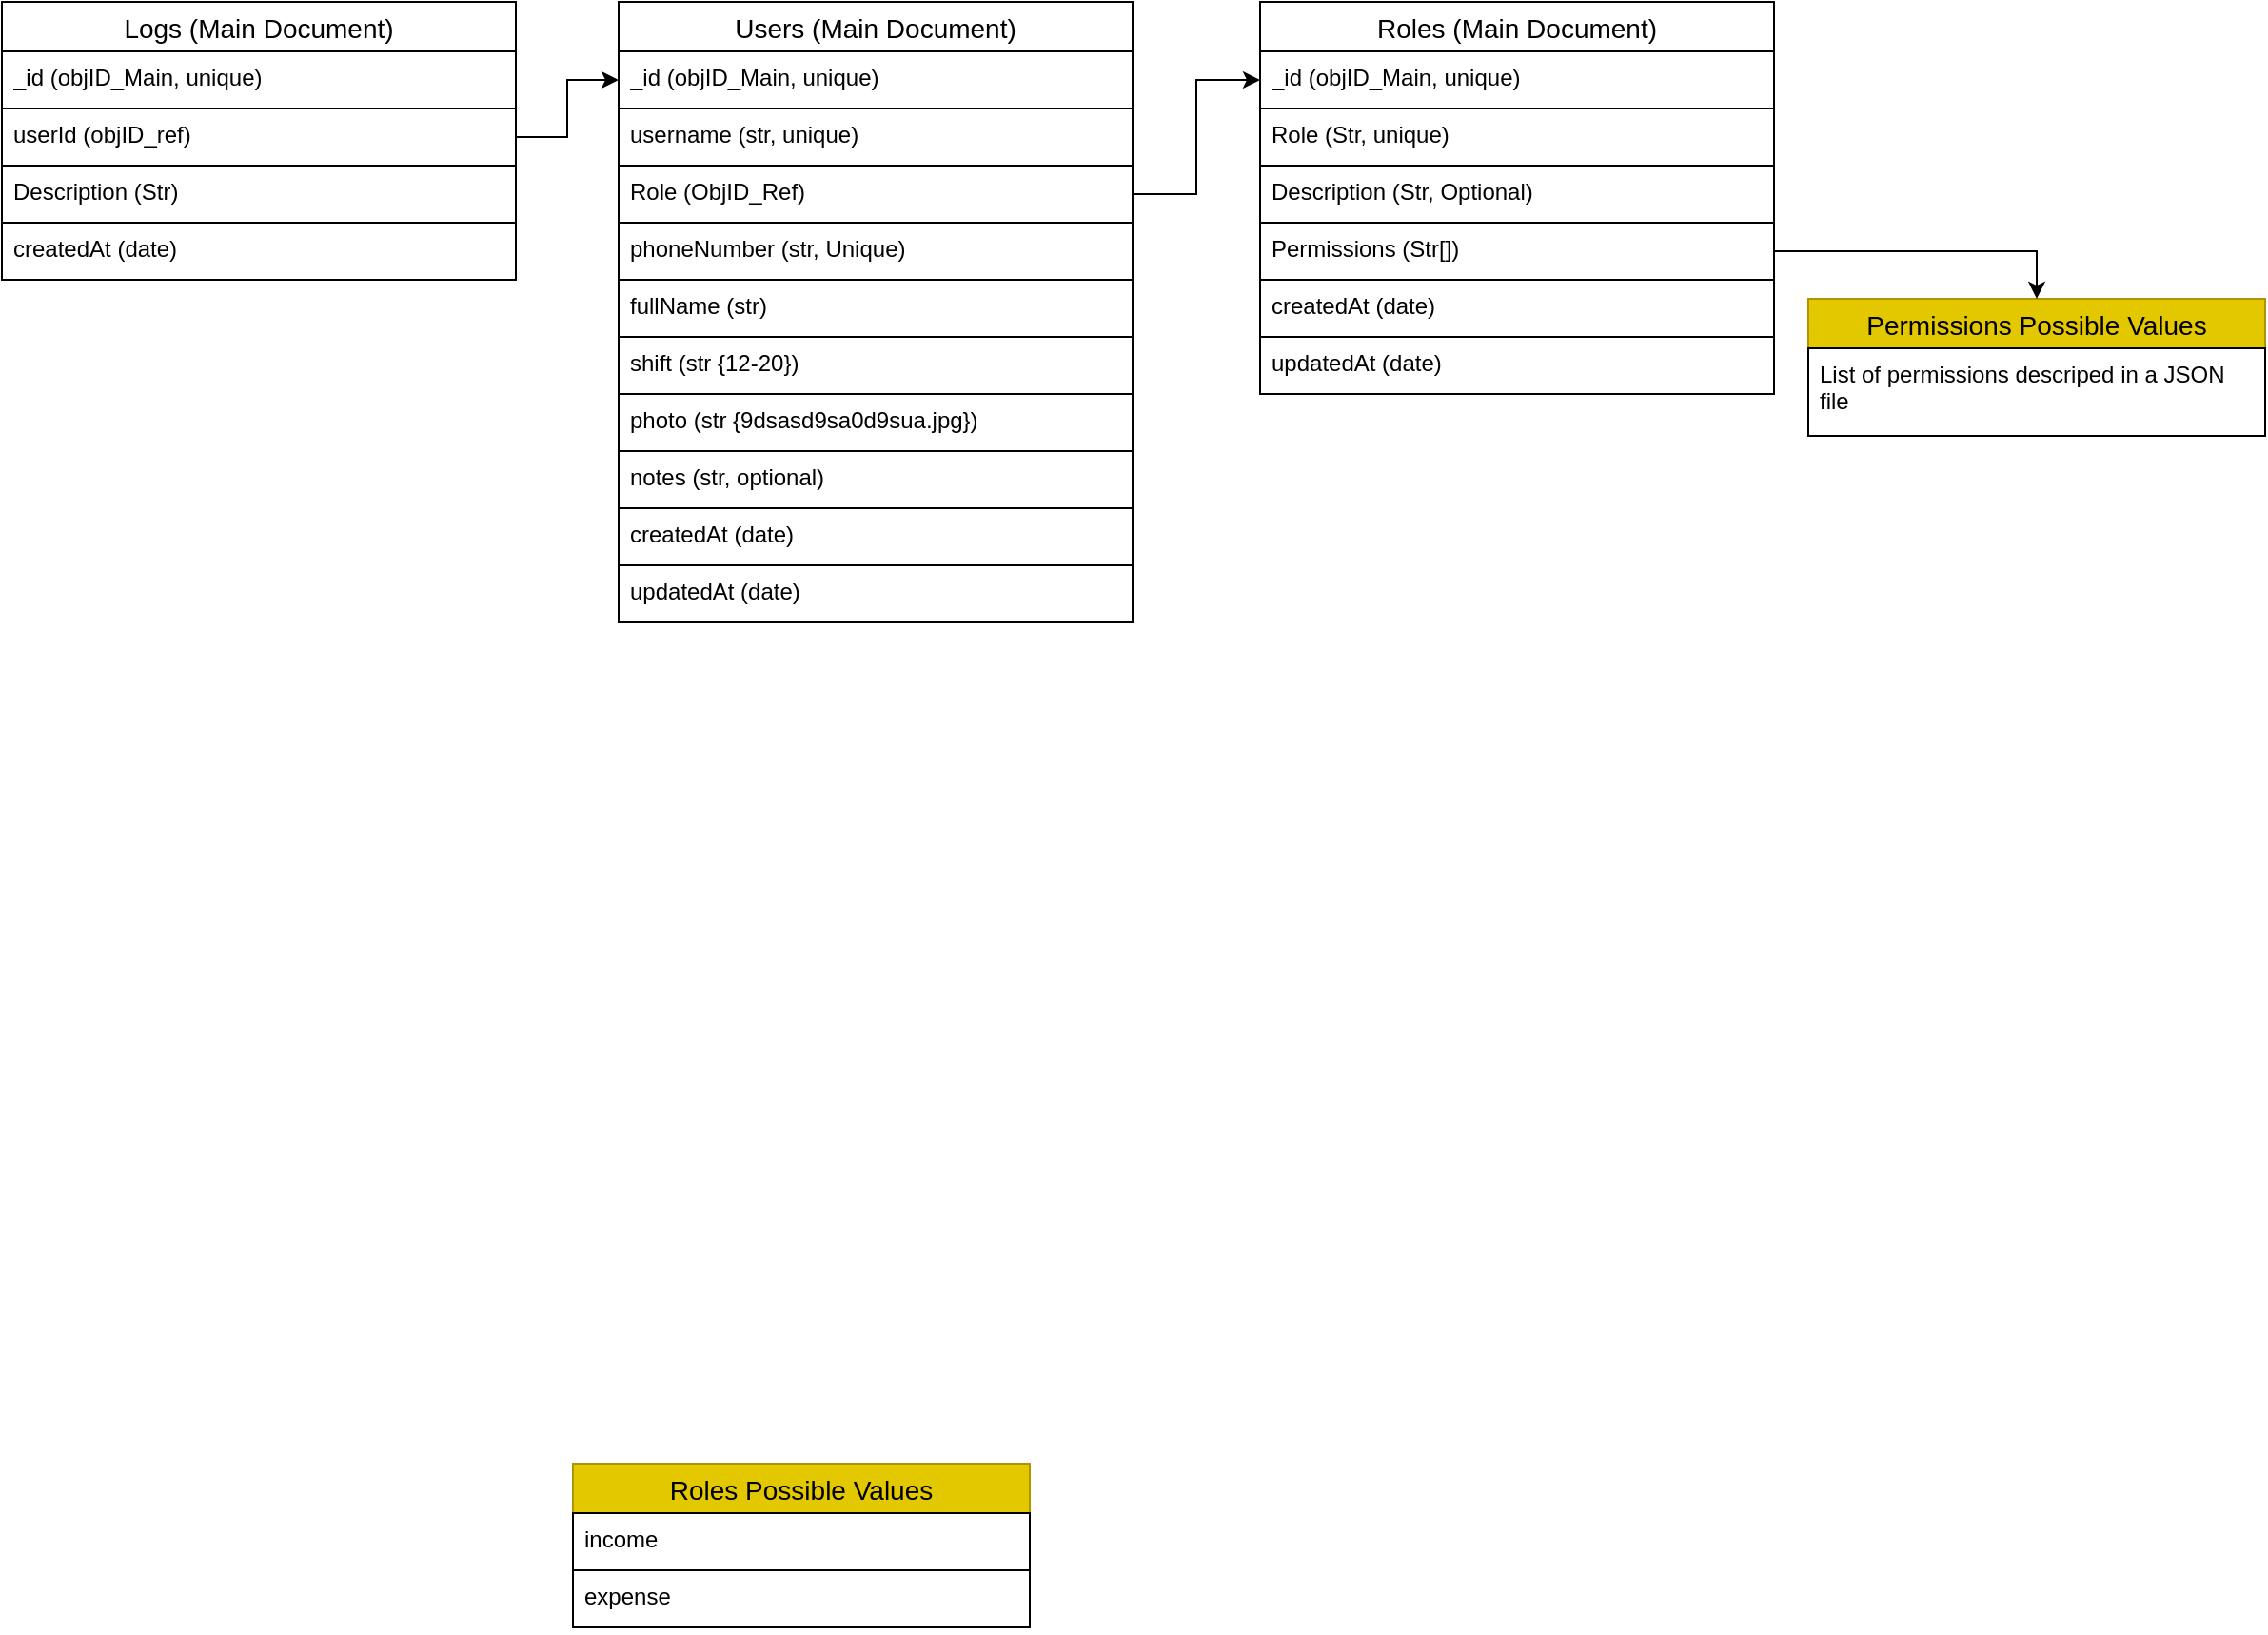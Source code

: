 <mxfile version="23.1.5" type="device">
  <diagram name="Page-1" id="WmKcBqQ57zAdK9sFzErc">
    <mxGraphModel dx="1242" dy="3453" grid="1" gridSize="12" guides="1" tooltips="1" connect="1" arrows="1" fold="1" page="1" pageScale="1" pageWidth="1600" pageHeight="900" math="0" shadow="0">
      <root>
        <mxCell id="0" />
        <mxCell id="1" parent="0" />
        <mxCell id="fqKE6zB5EEerR9ECs1fo-22" value="Users (Main Document)" style="swimlane;fontStyle=0;childLayout=stackLayout;horizontal=1;startSize=26;horizontalStack=0;resizeParent=1;resizeParentMax=0;resizeLast=0;collapsible=1;marginBottom=0;align=center;fontSize=14;" parent="1" vertex="1">
          <mxGeometry x="348" y="-2676" width="270" height="326" as="geometry" />
        </mxCell>
        <mxCell id="fqKE6zB5EEerR9ECs1fo-23" value="_id (objID_Main, unique)" style="text;strokeColor=default;fillColor=none;spacingLeft=4;spacingRight=4;overflow=hidden;rotatable=0;points=[[0,0.5],[1,0.5]];portConstraint=eastwest;fontSize=12;whiteSpace=wrap;html=1;" parent="fqKE6zB5EEerR9ECs1fo-22" vertex="1">
          <mxGeometry y="26" width="270" height="30" as="geometry" />
        </mxCell>
        <mxCell id="fqKE6zB5EEerR9ECs1fo-24" value="username (str, unique)" style="text;strokeColor=default;fillColor=none;spacingLeft=4;spacingRight=4;overflow=hidden;rotatable=0;points=[[0,0.5],[1,0.5]];portConstraint=eastwest;fontSize=12;whiteSpace=wrap;html=1;" parent="fqKE6zB5EEerR9ECs1fo-22" vertex="1">
          <mxGeometry y="56" width="270" height="30" as="geometry" />
        </mxCell>
        <mxCell id="fqKE6zB5EEerR9ECs1fo-25" value="Role (ObjID_Ref)" style="text;strokeColor=default;fillColor=none;spacingLeft=4;spacingRight=4;overflow=hidden;rotatable=0;points=[[0,0.5],[1,0.5]];portConstraint=eastwest;fontSize=12;whiteSpace=wrap;html=1;" parent="fqKE6zB5EEerR9ECs1fo-22" vertex="1">
          <mxGeometry y="86" width="270" height="30" as="geometry" />
        </mxCell>
        <mxCell id="fqKE6zB5EEerR9ECs1fo-26" value="phoneNumber (str, Unique)" style="text;strokeColor=default;fillColor=none;spacingLeft=4;spacingRight=4;overflow=hidden;rotatable=0;points=[[0,0.5],[1,0.5]];portConstraint=eastwest;fontSize=12;whiteSpace=wrap;html=1;" parent="fqKE6zB5EEerR9ECs1fo-22" vertex="1">
          <mxGeometry y="116" width="270" height="30" as="geometry" />
        </mxCell>
        <mxCell id="fqKE6zB5EEerR9ECs1fo-27" value="fullName (str)" style="text;strokeColor=default;fillColor=none;spacingLeft=4;spacingRight=4;overflow=hidden;rotatable=0;points=[[0,0.5],[1,0.5]];portConstraint=eastwest;fontSize=12;whiteSpace=wrap;html=1;" parent="fqKE6zB5EEerR9ECs1fo-22" vertex="1">
          <mxGeometry y="146" width="270" height="30" as="geometry" />
        </mxCell>
        <mxCell id="VtLQyyie0HYu_kLya5Lu-18" value="shift (str {12-20})" style="text;strokeColor=default;fillColor=none;spacingLeft=4;spacingRight=4;overflow=hidden;rotatable=0;points=[[0,0.5],[1,0.5]];portConstraint=eastwest;fontSize=12;whiteSpace=wrap;html=1;" vertex="1" parent="fqKE6zB5EEerR9ECs1fo-22">
          <mxGeometry y="176" width="270" height="30" as="geometry" />
        </mxCell>
        <mxCell id="VtLQyyie0HYu_kLya5Lu-20" value="photo (str {9dsasd9sa0d9sua.jpg})" style="text;strokeColor=default;fillColor=none;spacingLeft=4;spacingRight=4;overflow=hidden;rotatable=0;points=[[0,0.5],[1,0.5]];portConstraint=eastwest;fontSize=12;whiteSpace=wrap;html=1;" vertex="1" parent="fqKE6zB5EEerR9ECs1fo-22">
          <mxGeometry y="206" width="270" height="30" as="geometry" />
        </mxCell>
        <mxCell id="fqKE6zB5EEerR9ECs1fo-28" value="notes (str, optional)" style="text;strokeColor=default;fillColor=none;spacingLeft=4;spacingRight=4;overflow=hidden;rotatable=0;points=[[0,0.5],[1,0.5]];portConstraint=eastwest;fontSize=12;whiteSpace=wrap;html=1;" parent="fqKE6zB5EEerR9ECs1fo-22" vertex="1">
          <mxGeometry y="236" width="270" height="30" as="geometry" />
        </mxCell>
        <mxCell id="fqKE6zB5EEerR9ECs1fo-30" value="createdAt (date)&amp;nbsp;" style="text;strokeColor=default;fillColor=none;spacingLeft=4;spacingRight=4;overflow=hidden;rotatable=0;points=[[0,0.5],[1,0.5]];portConstraint=eastwest;fontSize=12;whiteSpace=wrap;html=1;" parent="fqKE6zB5EEerR9ECs1fo-22" vertex="1">
          <mxGeometry y="266" width="270" height="30" as="geometry" />
        </mxCell>
        <mxCell id="fqKE6zB5EEerR9ECs1fo-31" value="updatedAt (date)" style="text;strokeColor=default;fillColor=none;spacingLeft=4;spacingRight=4;overflow=hidden;rotatable=0;points=[[0,0.5],[1,0.5]];portConstraint=eastwest;fontSize=12;whiteSpace=wrap;html=1;" parent="fqKE6zB5EEerR9ECs1fo-22" vertex="1">
          <mxGeometry y="296" width="270" height="30" as="geometry" />
        </mxCell>
        <mxCell id="fqKE6zB5EEerR9ECs1fo-90" value="Permissions Possible Values" style="swimlane;fontStyle=0;childLayout=stackLayout;horizontal=1;startSize=26;horizontalStack=0;resizeParent=1;resizeParentMax=0;resizeLast=0;collapsible=1;marginBottom=0;align=center;fontSize=14;fillColor=#e3c800;strokeColor=#B09500;fontColor=#000000;" parent="1" vertex="1">
          <mxGeometry x="973" y="-2520" width="240" height="72" as="geometry" />
        </mxCell>
        <mxCell id="fqKE6zB5EEerR9ECs1fo-91" value="List of permissions descriped in a JSON file" style="text;strokeColor=default;fillColor=none;spacingLeft=4;spacingRight=4;overflow=hidden;rotatable=0;points=[[0,0.5],[1,0.5]];portConstraint=eastwest;fontSize=12;whiteSpace=wrap;html=1;" parent="fqKE6zB5EEerR9ECs1fo-90" vertex="1">
          <mxGeometry y="26" width="240" height="46" as="geometry" />
        </mxCell>
        <mxCell id="VtLQyyie0HYu_kLya5Lu-1" value="Roles (Main Document)" style="swimlane;fontStyle=0;childLayout=stackLayout;horizontal=1;startSize=26;horizontalStack=0;resizeParent=1;resizeParentMax=0;resizeLast=0;collapsible=1;marginBottom=0;align=center;fontSize=14;" vertex="1" parent="1">
          <mxGeometry x="685" y="-2676" width="270" height="206" as="geometry" />
        </mxCell>
        <mxCell id="VtLQyyie0HYu_kLya5Lu-2" value="_id (objID_Main, unique)" style="text;strokeColor=default;fillColor=none;spacingLeft=4;spacingRight=4;overflow=hidden;rotatable=0;points=[[0,0.5],[1,0.5]];portConstraint=eastwest;fontSize=12;whiteSpace=wrap;html=1;" vertex="1" parent="VtLQyyie0HYu_kLya5Lu-1">
          <mxGeometry y="26" width="270" height="30" as="geometry" />
        </mxCell>
        <mxCell id="VtLQyyie0HYu_kLya5Lu-3" value="Role (Str, unique)" style="text;strokeColor=default;fillColor=none;spacingLeft=4;spacingRight=4;overflow=hidden;rotatable=0;points=[[0,0.5],[1,0.5]];portConstraint=eastwest;fontSize=12;whiteSpace=wrap;html=1;" vertex="1" parent="VtLQyyie0HYu_kLya5Lu-1">
          <mxGeometry y="56" width="270" height="30" as="geometry" />
        </mxCell>
        <mxCell id="VtLQyyie0HYu_kLya5Lu-4" value="Description (Str, Optional)" style="text;strokeColor=default;fillColor=none;spacingLeft=4;spacingRight=4;overflow=hidden;rotatable=0;points=[[0,0.5],[1,0.5]];portConstraint=eastwest;fontSize=12;whiteSpace=wrap;html=1;" vertex="1" parent="VtLQyyie0HYu_kLya5Lu-1">
          <mxGeometry y="86" width="270" height="30" as="geometry" />
        </mxCell>
        <mxCell id="VtLQyyie0HYu_kLya5Lu-5" value="Permissions (Str[])" style="text;strokeColor=default;fillColor=none;spacingLeft=4;spacingRight=4;overflow=hidden;rotatable=0;points=[[0,0.5],[1,0.5]];portConstraint=eastwest;fontSize=12;whiteSpace=wrap;html=1;" vertex="1" parent="VtLQyyie0HYu_kLya5Lu-1">
          <mxGeometry y="116" width="270" height="30" as="geometry" />
        </mxCell>
        <mxCell id="VtLQyyie0HYu_kLya5Lu-8" value="createdAt (date)&amp;nbsp;" style="text;strokeColor=default;fillColor=none;spacingLeft=4;spacingRight=4;overflow=hidden;rotatable=0;points=[[0,0.5],[1,0.5]];portConstraint=eastwest;fontSize=12;whiteSpace=wrap;html=1;" vertex="1" parent="VtLQyyie0HYu_kLya5Lu-1">
          <mxGeometry y="146" width="270" height="30" as="geometry" />
        </mxCell>
        <mxCell id="VtLQyyie0HYu_kLya5Lu-9" value="updatedAt (date)" style="text;strokeColor=default;fillColor=none;spacingLeft=4;spacingRight=4;overflow=hidden;rotatable=0;points=[[0,0.5],[1,0.5]];portConstraint=eastwest;fontSize=12;whiteSpace=wrap;html=1;" vertex="1" parent="VtLQyyie0HYu_kLya5Lu-1">
          <mxGeometry y="176" width="270" height="30" as="geometry" />
        </mxCell>
        <mxCell id="VtLQyyie0HYu_kLya5Lu-10" value="Roles Possible Values" style="swimlane;fontStyle=0;childLayout=stackLayout;horizontal=1;startSize=26;horizontalStack=0;resizeParent=1;resizeParentMax=0;resizeLast=0;collapsible=1;marginBottom=0;align=center;fontSize=14;fillColor=#e3c800;strokeColor=#B09500;fontColor=#000000;" vertex="1" parent="1">
          <mxGeometry x="324" y="-1908" width="240" height="86" as="geometry" />
        </mxCell>
        <mxCell id="VtLQyyie0HYu_kLya5Lu-11" value="income" style="text;strokeColor=default;fillColor=none;spacingLeft=4;spacingRight=4;overflow=hidden;rotatable=0;points=[[0,0.5],[1,0.5]];portConstraint=eastwest;fontSize=12;whiteSpace=wrap;html=1;" vertex="1" parent="VtLQyyie0HYu_kLya5Lu-10">
          <mxGeometry y="26" width="240" height="30" as="geometry" />
        </mxCell>
        <mxCell id="VtLQyyie0HYu_kLya5Lu-12" value="expense" style="text;strokeColor=default;fillColor=none;spacingLeft=4;spacingRight=4;overflow=hidden;rotatable=0;points=[[0,0.5],[1,0.5]];portConstraint=eastwest;fontSize=12;whiteSpace=wrap;html=1;" vertex="1" parent="VtLQyyie0HYu_kLya5Lu-10">
          <mxGeometry y="56" width="240" height="30" as="geometry" />
        </mxCell>
        <mxCell id="VtLQyyie0HYu_kLya5Lu-15" style="edgeStyle=orthogonalEdgeStyle;rounded=0;orthogonalLoop=1;jettySize=auto;html=1;exitX=1;exitY=0.5;exitDx=0;exitDy=0;entryX=0.5;entryY=0;entryDx=0;entryDy=0;" edge="1" parent="1" source="VtLQyyie0HYu_kLya5Lu-5" target="fqKE6zB5EEerR9ECs1fo-90">
          <mxGeometry relative="1" as="geometry" />
        </mxCell>
        <mxCell id="VtLQyyie0HYu_kLya5Lu-16" style="edgeStyle=orthogonalEdgeStyle;rounded=0;orthogonalLoop=1;jettySize=auto;html=1;exitX=1;exitY=0.5;exitDx=0;exitDy=0;entryX=0;entryY=0.5;entryDx=0;entryDy=0;" edge="1" parent="1" source="fqKE6zB5EEerR9ECs1fo-25" target="VtLQyyie0HYu_kLya5Lu-2">
          <mxGeometry relative="1" as="geometry" />
        </mxCell>
        <mxCell id="VtLQyyie0HYu_kLya5Lu-21" value="Logs (Main Document)" style="swimlane;fontStyle=0;childLayout=stackLayout;horizontal=1;startSize=26;horizontalStack=0;resizeParent=1;resizeParentMax=0;resizeLast=0;collapsible=1;marginBottom=0;align=center;fontSize=14;" vertex="1" parent="1">
          <mxGeometry x="24" y="-2676" width="270" height="146" as="geometry" />
        </mxCell>
        <mxCell id="VtLQyyie0HYu_kLya5Lu-22" value="_id (objID_Main, unique)" style="text;strokeColor=default;fillColor=none;spacingLeft=4;spacingRight=4;overflow=hidden;rotatable=0;points=[[0,0.5],[1,0.5]];portConstraint=eastwest;fontSize=12;whiteSpace=wrap;html=1;" vertex="1" parent="VtLQyyie0HYu_kLya5Lu-21">
          <mxGeometry y="26" width="270" height="30" as="geometry" />
        </mxCell>
        <mxCell id="VtLQyyie0HYu_kLya5Lu-24" value="userId (objID_ref)&amp;nbsp;" style="text;strokeColor=default;fillColor=none;spacingLeft=4;spacingRight=4;overflow=hidden;rotatable=0;points=[[0,0.5],[1,0.5]];portConstraint=eastwest;fontSize=12;whiteSpace=wrap;html=1;" vertex="1" parent="VtLQyyie0HYu_kLya5Lu-21">
          <mxGeometry y="56" width="270" height="30" as="geometry" />
        </mxCell>
        <mxCell id="VtLQyyie0HYu_kLya5Lu-28" value="Description (Str)" style="text;strokeColor=default;fillColor=none;spacingLeft=4;spacingRight=4;overflow=hidden;rotatable=0;points=[[0,0.5],[1,0.5]];portConstraint=eastwest;fontSize=12;whiteSpace=wrap;html=1;" vertex="1" parent="VtLQyyie0HYu_kLya5Lu-21">
          <mxGeometry y="86" width="270" height="30" as="geometry" />
        </mxCell>
        <mxCell id="VtLQyyie0HYu_kLya5Lu-26" value="createdAt (date)&amp;nbsp;" style="text;strokeColor=default;fillColor=none;spacingLeft=4;spacingRight=4;overflow=hidden;rotatable=0;points=[[0,0.5],[1,0.5]];portConstraint=eastwest;fontSize=12;whiteSpace=wrap;html=1;" vertex="1" parent="VtLQyyie0HYu_kLya5Lu-21">
          <mxGeometry y="116" width="270" height="30" as="geometry" />
        </mxCell>
        <mxCell id="VtLQyyie0HYu_kLya5Lu-29" style="edgeStyle=orthogonalEdgeStyle;rounded=0;orthogonalLoop=1;jettySize=auto;html=1;exitX=1;exitY=0.5;exitDx=0;exitDy=0;entryX=0;entryY=0.5;entryDx=0;entryDy=0;" edge="1" parent="1" source="VtLQyyie0HYu_kLya5Lu-24" target="fqKE6zB5EEerR9ECs1fo-23">
          <mxGeometry relative="1" as="geometry" />
        </mxCell>
      </root>
    </mxGraphModel>
  </diagram>
</mxfile>
